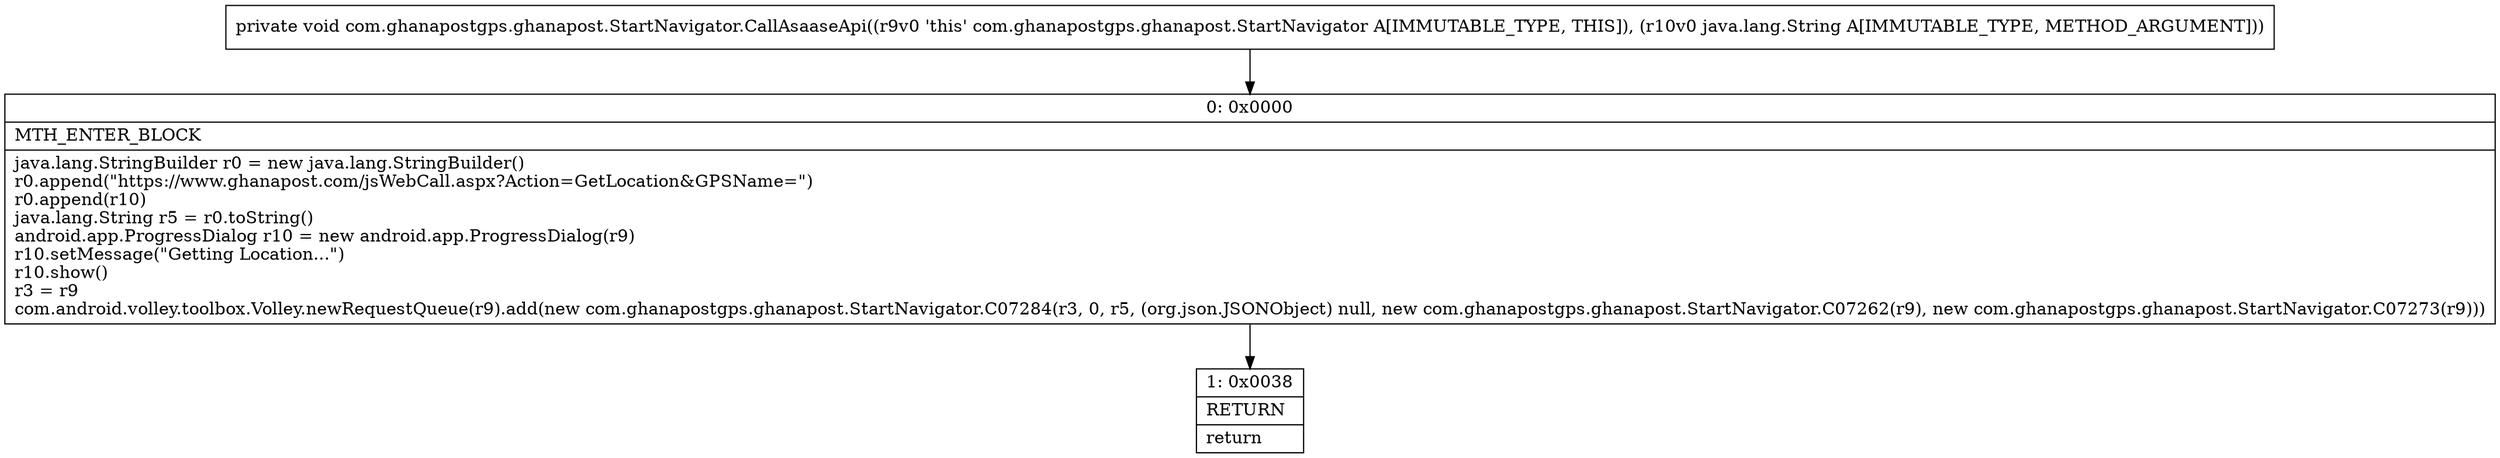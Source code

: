 digraph "CFG forcom.ghanapostgps.ghanapost.StartNavigator.CallAsaaseApi(Ljava\/lang\/String;)V" {
Node_0 [shape=record,label="{0\:\ 0x0000|MTH_ENTER_BLOCK\l|java.lang.StringBuilder r0 = new java.lang.StringBuilder()\lr0.append(\"https:\/\/www.ghanapost.com\/jsWebCall.aspx?Action=GetLocation&GPSName=\")\lr0.append(r10)\ljava.lang.String r5 = r0.toString()\landroid.app.ProgressDialog r10 = new android.app.ProgressDialog(r9)\lr10.setMessage(\"Getting Location...\")\lr10.show()\lr3 = r9\lcom.android.volley.toolbox.Volley.newRequestQueue(r9).add(new com.ghanapostgps.ghanapost.StartNavigator.C07284(r3, 0, r5, (org.json.JSONObject) null, new com.ghanapostgps.ghanapost.StartNavigator.C07262(r9), new com.ghanapostgps.ghanapost.StartNavigator.C07273(r9)))\l}"];
Node_1 [shape=record,label="{1\:\ 0x0038|RETURN\l|return\l}"];
MethodNode[shape=record,label="{private void com.ghanapostgps.ghanapost.StartNavigator.CallAsaaseApi((r9v0 'this' com.ghanapostgps.ghanapost.StartNavigator A[IMMUTABLE_TYPE, THIS]), (r10v0 java.lang.String A[IMMUTABLE_TYPE, METHOD_ARGUMENT])) }"];
MethodNode -> Node_0;
Node_0 -> Node_1;
}

